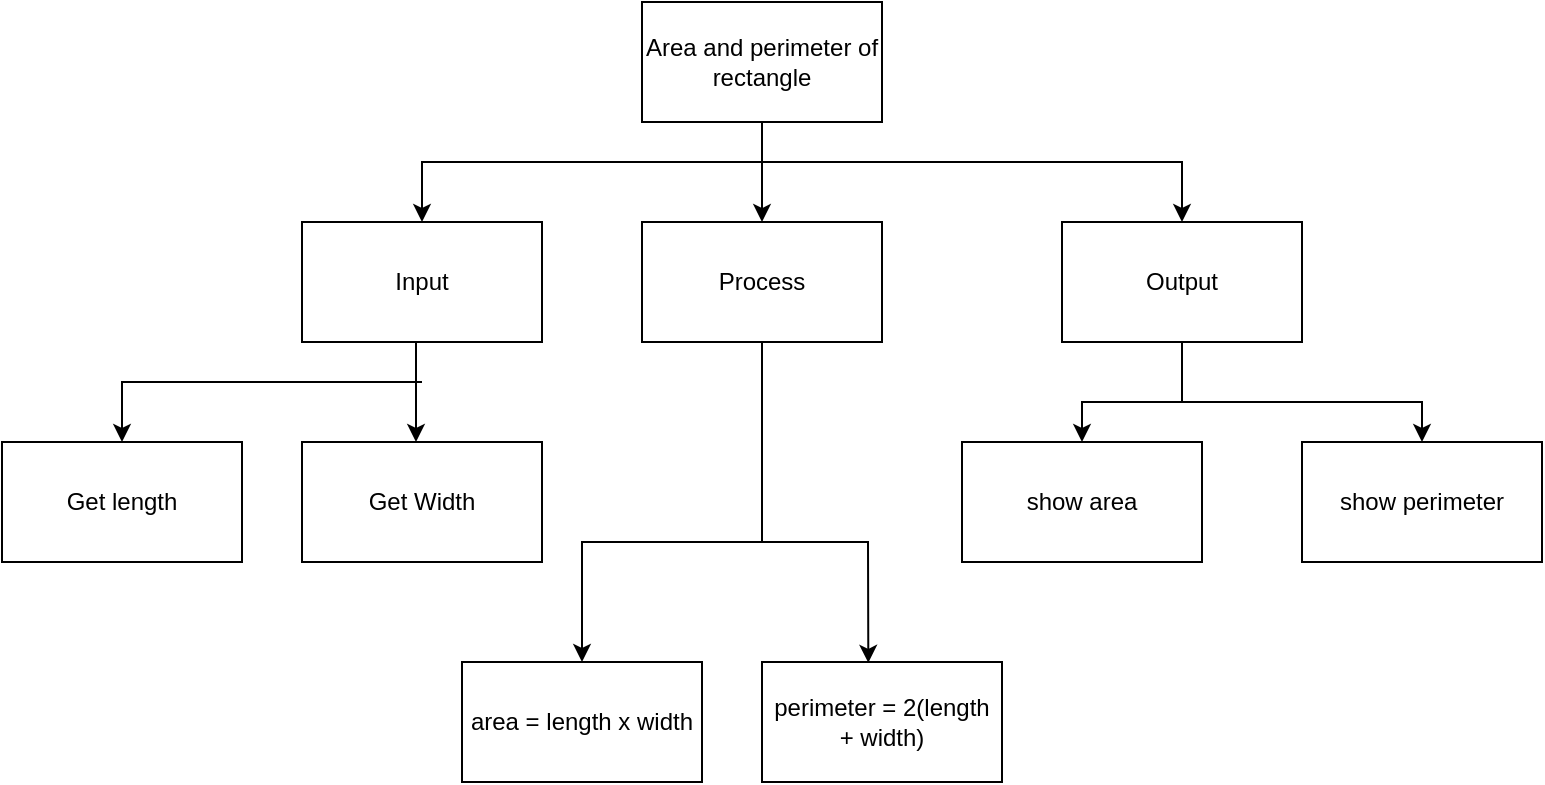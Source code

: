 <mxfile>
    <diagram id="s64_Qwep3Vzuw3Gxv5mY" name="Page-1">
        <mxGraphModel dx="755" dy="255" grid="1" gridSize="10" guides="1" tooltips="1" connect="1" arrows="1" fold="1" page="1" pageScale="1" pageWidth="850" pageHeight="1100" math="0" shadow="0">
            <root>
                <mxCell id="0"/>
                <mxCell id="1" parent="0"/>
                <mxCell id="19" style="rounded=0;html=1;exitX=0.5;exitY=1;exitDx=0;exitDy=0;entryX=0.443;entryY=0.007;entryDx=0;entryDy=0;entryPerimeter=0;" edge="1" parent="1" source="2" target="15">
                    <mxGeometry relative="1" as="geometry">
                        <mxPoint x="470" y="280" as="targetPoint"/>
                        <Array as="points">
                            <mxPoint x="390" y="280"/>
                            <mxPoint x="443" y="280"/>
                        </Array>
                    </mxGeometry>
                </mxCell>
                <mxCell id="20" style="edgeStyle=none;rounded=0;html=1;entryX=0.5;entryY=0;entryDx=0;entryDy=0;" edge="1" parent="1" source="2" target="16">
                    <mxGeometry relative="1" as="geometry">
                        <mxPoint x="390" y="330" as="targetPoint"/>
                        <Array as="points">
                            <mxPoint x="390" y="280"/>
                            <mxPoint x="300" y="280"/>
                        </Array>
                    </mxGeometry>
                </mxCell>
                <mxCell id="2" value="Process" style="rounded=0;whiteSpace=wrap;html=1;" vertex="1" parent="1">
                    <mxGeometry x="330" y="120" width="120" height="60" as="geometry"/>
                </mxCell>
                <mxCell id="21" style="edgeStyle=none;rounded=0;html=1;entryX=0.5;entryY=0;entryDx=0;entryDy=0;" edge="1" parent="1" source="3" target="11">
                    <mxGeometry relative="1" as="geometry">
                        <Array as="points">
                            <mxPoint x="600" y="210"/>
                            <mxPoint x="720" y="210"/>
                        </Array>
                    </mxGeometry>
                </mxCell>
                <mxCell id="22" style="edgeStyle=none;rounded=0;html=1;entryX=0.5;entryY=0;entryDx=0;entryDy=0;" edge="1" parent="1" source="3" target="12">
                    <mxGeometry relative="1" as="geometry">
                        <Array as="points">
                            <mxPoint x="600" y="210"/>
                            <mxPoint x="550" y="210"/>
                        </Array>
                    </mxGeometry>
                </mxCell>
                <mxCell id="3" value="Output" style="rounded=0;whiteSpace=wrap;html=1;" vertex="1" parent="1">
                    <mxGeometry x="540" y="120" width="120" height="60" as="geometry"/>
                </mxCell>
                <mxCell id="17" style="edgeStyle=elbowEdgeStyle;rounded=0;html=1;exitX=0.5;exitY=1;exitDx=0;exitDy=0;" edge="1" parent="1" source="4">
                    <mxGeometry relative="1" as="geometry">
                        <mxPoint x="217" y="230" as="targetPoint"/>
                        <Array as="points">
                            <mxPoint x="217" y="210"/>
                        </Array>
                    </mxGeometry>
                </mxCell>
                <mxCell id="18" style="edgeStyle=elbowEdgeStyle;rounded=0;html=1;entryX=0.5;entryY=0;entryDx=0;entryDy=0;" edge="1" parent="1" target="14">
                    <mxGeometry relative="1" as="geometry">
                        <mxPoint x="220" y="200" as="sourcePoint"/>
                        <Array as="points">
                            <mxPoint x="70" y="210"/>
                            <mxPoint x="70" y="170"/>
                        </Array>
                    </mxGeometry>
                </mxCell>
                <mxCell id="4" value="Input" style="rounded=0;whiteSpace=wrap;html=1;" vertex="1" parent="1">
                    <mxGeometry x="160" y="120" width="120" height="60" as="geometry"/>
                </mxCell>
                <mxCell id="7" style="edgeStyle=elbowEdgeStyle;html=1;entryX=0.5;entryY=0;entryDx=0;entryDy=0;rounded=0;" edge="1" parent="1" target="4">
                    <mxGeometry relative="1" as="geometry">
                        <mxPoint x="390" y="90" as="sourcePoint"/>
                        <Array as="points">
                            <mxPoint x="220" y="100"/>
                            <mxPoint x="180" y="80"/>
                            <mxPoint x="180" y="40"/>
                        </Array>
                    </mxGeometry>
                </mxCell>
                <mxCell id="9" style="edgeStyle=elbowEdgeStyle;rounded=0;html=1;entryX=0.5;entryY=0;entryDx=0;entryDy=0;" edge="1" parent="1" source="5" target="2">
                    <mxGeometry relative="1" as="geometry"/>
                </mxCell>
                <mxCell id="10" style="edgeStyle=elbowEdgeStyle;rounded=0;html=1;entryX=0.5;entryY=0;entryDx=0;entryDy=0;" edge="1" parent="1" target="3">
                    <mxGeometry relative="1" as="geometry">
                        <mxPoint x="390" y="90" as="sourcePoint"/>
                        <Array as="points">
                            <mxPoint x="600" y="80"/>
                        </Array>
                    </mxGeometry>
                </mxCell>
                <mxCell id="5" value="Area and perimeter of rectangle" style="rounded=0;whiteSpace=wrap;html=1;" vertex="1" parent="1">
                    <mxGeometry x="330" y="10" width="120" height="60" as="geometry"/>
                </mxCell>
                <mxCell id="11" value="show perimeter" style="rounded=0;whiteSpace=wrap;html=1;" vertex="1" parent="1">
                    <mxGeometry x="660" y="230" width="120" height="60" as="geometry"/>
                </mxCell>
                <mxCell id="12" value="show area" style="rounded=0;whiteSpace=wrap;html=1;" vertex="1" parent="1">
                    <mxGeometry x="490" y="230" width="120" height="60" as="geometry"/>
                </mxCell>
                <mxCell id="13" value="Get Width" style="rounded=0;whiteSpace=wrap;html=1;" vertex="1" parent="1">
                    <mxGeometry x="160" y="230" width="120" height="60" as="geometry"/>
                </mxCell>
                <mxCell id="14" value="Get length" style="rounded=0;whiteSpace=wrap;html=1;" vertex="1" parent="1">
                    <mxGeometry x="10" y="230" width="120" height="60" as="geometry"/>
                </mxCell>
                <mxCell id="15" value="perimeter = 2(length + width)" style="rounded=0;whiteSpace=wrap;html=1;" vertex="1" parent="1">
                    <mxGeometry x="390" y="340" width="120" height="60" as="geometry"/>
                </mxCell>
                <mxCell id="16" value="area = length x width" style="rounded=0;whiteSpace=wrap;html=1;" vertex="1" parent="1">
                    <mxGeometry x="240" y="340" width="120" height="60" as="geometry"/>
                </mxCell>
            </root>
        </mxGraphModel>
    </diagram>
</mxfile>